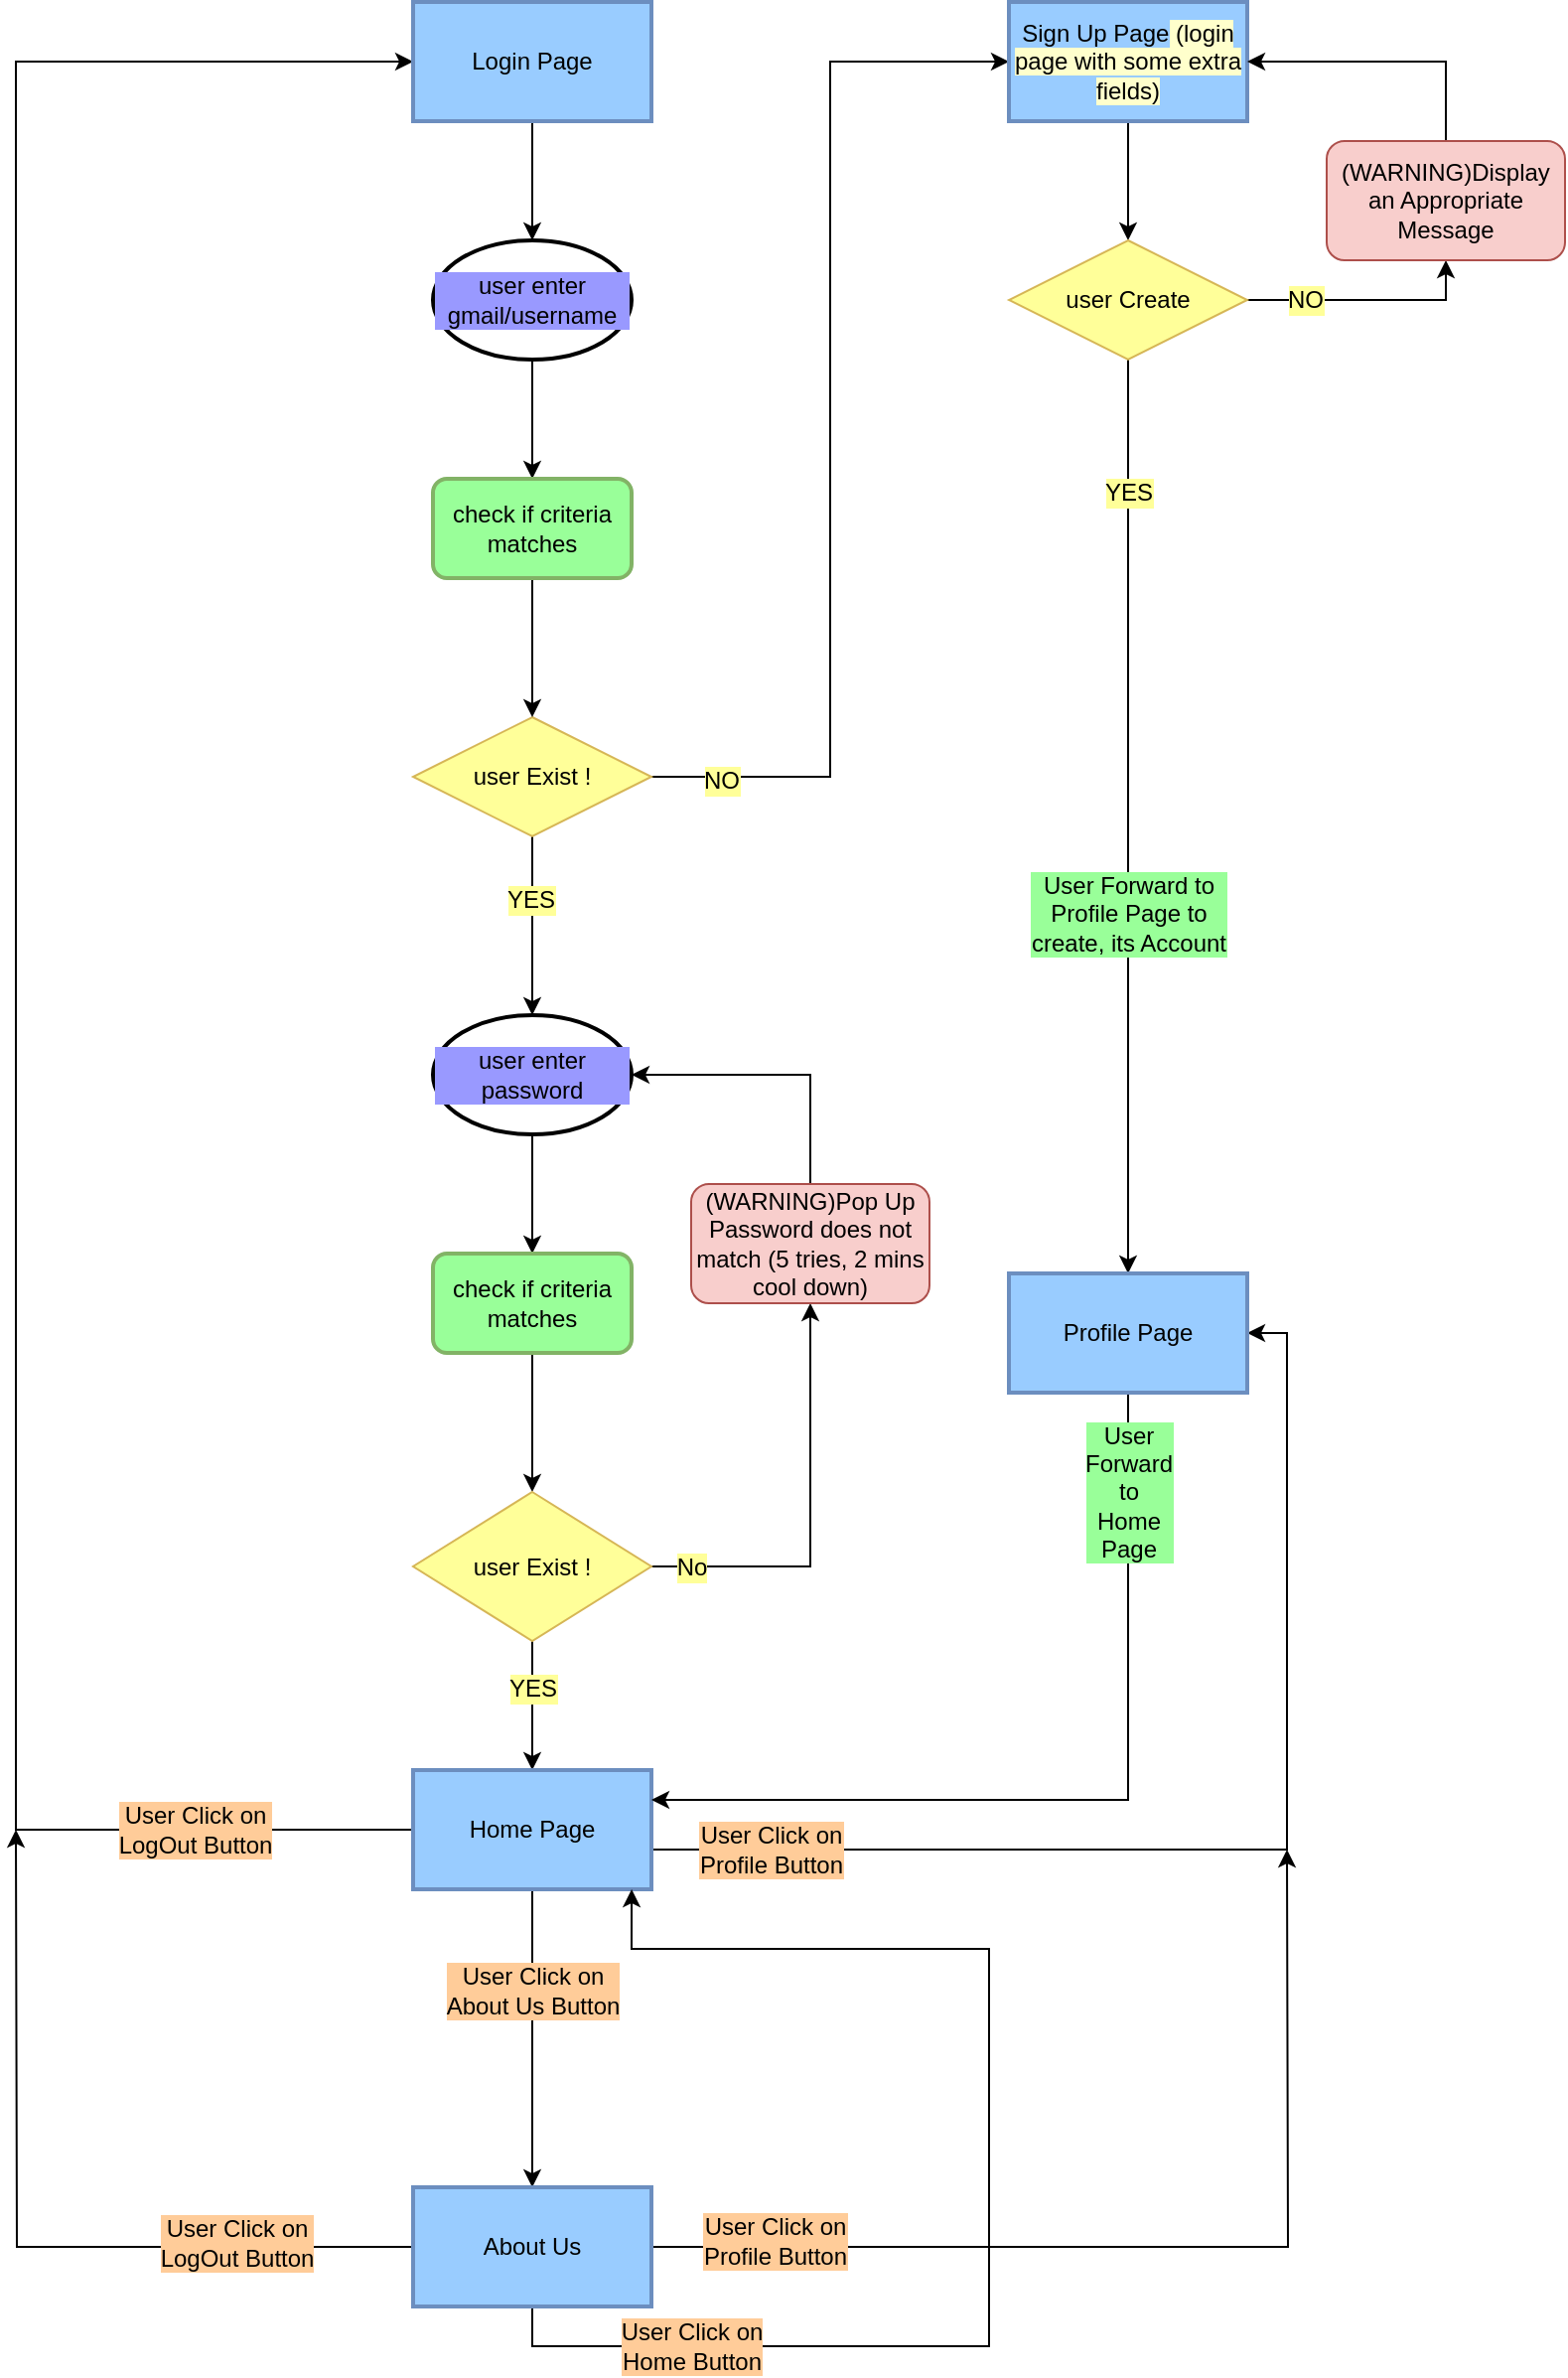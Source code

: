 <mxfile version="12.3.2" type="device" pages="1"><diagram id="MRHEjCnrXFDZfwmtAC0H" name="Page-1"><mxGraphModel dx="1936" dy="1916" grid="1" gridSize="10" guides="1" tooltips="1" connect="1" arrows="1" fold="1" page="1" pageScale="1" pageWidth="850" pageHeight="1100" math="0" shadow="0"><root><mxCell id="0"/><mxCell id="1" parent="0"/><mxCell id="YeD5tqsKNKXQYDPqt0nX-7" style="edgeStyle=orthogonalEdgeStyle;rounded=0;orthogonalLoop=1;jettySize=auto;html=1;entryX=0.5;entryY=0;entryDx=0;entryDy=0;" parent="1" source="YeD5tqsKNKXQYDPqt0nX-1" target="YeD5tqsKNKXQYDPqt0nX-4" edge="1"><mxGeometry relative="1" as="geometry"/></mxCell><mxCell id="YeD5tqsKNKXQYDPqt0nX-1" value="user enter password" style="strokeWidth=2;html=1;shape=mxgraph.flowchart.start_1;whiteSpace=wrap;labelBackgroundColor=#9999FF;" parent="1" vertex="1"><mxGeometry x="10" y="300" width="100" height="60" as="geometry"/></mxCell><mxCell id="YeD5tqsKNKXQYDPqt0nX-8" style="edgeStyle=orthogonalEdgeStyle;rounded=0;orthogonalLoop=1;jettySize=auto;html=1;exitX=0.5;exitY=1;exitDx=0;exitDy=0;exitPerimeter=0;entryX=0.5;entryY=0;entryDx=0;entryDy=0;entryPerimeter=0;" parent="1" source="YeD5tqsKNKXQYDPqt0nX-2" target="YeD5tqsKNKXQYDPqt0nX-1" edge="1"><mxGeometry relative="1" as="geometry"/></mxCell><mxCell id="YeD5tqsKNKXQYDPqt0nX-9" value="&lt;span style=&quot;&quot;&gt;YES&lt;/span&gt;" style="text;html=1;resizable=0;points=[];align=center;verticalAlign=middle;labelBackgroundColor=#FFFF99;fontColor=#000000;" parent="YeD5tqsKNKXQYDPqt0nX-8" vertex="1" connectable="0"><mxGeometry x="-0.295" y="-1" relative="1" as="geometry"><mxPoint as="offset"/></mxGeometry></mxCell><mxCell id="YeD5tqsKNKXQYDPqt0nX-11" style="edgeStyle=orthogonalEdgeStyle;rounded=0;orthogonalLoop=1;jettySize=auto;html=1;exitX=0.5;exitY=1;exitDx=0;exitDy=0;entryX=0.5;entryY=0;entryDx=0;entryDy=0;exitPerimeter=0;" parent="1" source="JTPGHdAcYNmeZxcTR0S9-6" target="akqg609V1gHPxfoSeOOO-21" edge="1"><mxGeometry relative="1" as="geometry"><Array as="points"><mxPoint x="360" y="100"/><mxPoint x="360" y="100"/></Array><mxPoint x="360" y="160" as="targetPoint"/></mxGeometry></mxCell><mxCell id="YeD5tqsKNKXQYDPqt0nX-12" value="YES" style="text;html=1;resizable=0;points=[];align=center;verticalAlign=middle;labelBackgroundColor=#FFFF99;fontColor=#000000;" parent="YeD5tqsKNKXQYDPqt0nX-11" vertex="1" connectable="0"><mxGeometry x="-0.176" y="-4" relative="1" as="geometry"><mxPoint x="4" y="-122.5" as="offset"/></mxGeometry></mxCell><mxCell id="akqg609V1gHPxfoSeOOO-28" value="User Forward to &lt;br&gt;Profile Page to &lt;br&gt;create, its Account" style="text;html=1;align=center;verticalAlign=middle;resizable=0;points=[];;labelBackgroundColor=#99FF99;" parent="YeD5tqsKNKXQYDPqt0nX-11" vertex="1" connectable="0"><mxGeometry x="0.53" y="-1" relative="1" as="geometry"><mxPoint x="1" y="-73.5" as="offset"/></mxGeometry></mxCell><mxCell id="JTPGHdAcYNmeZxcTR0S9-2" style="edgeStyle=orthogonalEdgeStyle;rounded=0;orthogonalLoop=1;jettySize=auto;html=1;entryX=0;entryY=0.5;entryDx=0;entryDy=0;" edge="1" parent="1" source="YeD5tqsKNKXQYDPqt0nX-2" target="JTPGHdAcYNmeZxcTR0S9-1"><mxGeometry relative="1" as="geometry"><Array as="points"><mxPoint x="210" y="180"/><mxPoint x="210" y="-180"/></Array></mxGeometry></mxCell><mxCell id="JTPGHdAcYNmeZxcTR0S9-23" value="NO" style="text;html=1;align=center;verticalAlign=middle;resizable=0;points=[];;labelBackgroundColor=#FFFF99;" vertex="1" connectable="0" parent="JTPGHdAcYNmeZxcTR0S9-2"><mxGeometry x="-0.87" y="-2" relative="1" as="geometry"><mxPoint as="offset"/></mxGeometry></mxCell><mxCell id="YeD5tqsKNKXQYDPqt0nX-2" value="user Exist !" style="strokeWidth=1;html=1;shape=mxgraph.flowchart.decision;whiteSpace=wrap;strokeColor=#d6b656;fillColor=#FFFF99;" parent="1" vertex="1"><mxGeometry y="150" width="120" height="60" as="geometry"/></mxCell><mxCell id="akqg609V1gHPxfoSeOOO-3" style="edgeStyle=orthogonalEdgeStyle;rounded=0;orthogonalLoop=1;jettySize=auto;html=1;entryX=0.5;entryY=0;entryDx=0;entryDy=0;" parent="1" source="YeD5tqsKNKXQYDPqt0nX-4" target="akqg609V1gHPxfoSeOOO-2" edge="1"><mxGeometry relative="1" as="geometry"/></mxCell><mxCell id="YeD5tqsKNKXQYDPqt0nX-4" value="check if criteria matches" style="rounded=1;whiteSpace=wrap;html=1;absoluteArcSize=1;arcSize=14;strokeWidth=2;fillColor=#99FF99;strokeColor=#82b366;" parent="1" vertex="1"><mxGeometry x="10" y="420" width="100" height="50" as="geometry"/></mxCell><mxCell id="JTPGHdAcYNmeZxcTR0S9-19" style="edgeStyle=orthogonalEdgeStyle;rounded=0;orthogonalLoop=1;jettySize=auto;html=1;exitX=0.5;exitY=1;exitDx=0;exitDy=0;exitPerimeter=0;entryX=0.5;entryY=0;entryDx=0;entryDy=0;" edge="1" parent="1" source="YeD5tqsKNKXQYDPqt0nX-6" target="JTPGHdAcYNmeZxcTR0S9-15"><mxGeometry relative="1" as="geometry"/></mxCell><mxCell id="YeD5tqsKNKXQYDPqt0nX-6" value="user enter gmail/username" style="strokeWidth=2;html=1;shape=mxgraph.flowchart.start_1;whiteSpace=wrap;labelBackgroundColor=#9999FF;" parent="1" vertex="1"><mxGeometry x="10" y="-90" width="100" height="60" as="geometry"/></mxCell><mxCell id="akqg609V1gHPxfoSeOOO-4" style="edgeStyle=orthogonalEdgeStyle;rounded=0;orthogonalLoop=1;jettySize=auto;html=1;entryX=0.5;entryY=1;entryDx=0;entryDy=0;" parent="1" source="akqg609V1gHPxfoSeOOO-2" target="akqg609V1gHPxfoSeOOO-7" edge="1"><mxGeometry relative="1" as="geometry"><mxPoint x="200" y="520" as="targetPoint"/></mxGeometry></mxCell><mxCell id="akqg609V1gHPxfoSeOOO-6" value="No" style="text;html=1;align=center;verticalAlign=middle;resizable=0;points=[];;labelBackgroundColor=#FFFF99;" parent="akqg609V1gHPxfoSeOOO-4" vertex="1" connectable="0"><mxGeometry x="-0.551" y="-2" relative="1" as="geometry"><mxPoint x="-27.5" y="-2" as="offset"/></mxGeometry></mxCell><mxCell id="JTPGHdAcYNmeZxcTR0S9-24" style="edgeStyle=orthogonalEdgeStyle;rounded=0;orthogonalLoop=1;jettySize=auto;html=1;entryX=0.5;entryY=0;entryDx=0;entryDy=0;" edge="1" parent="1" source="akqg609V1gHPxfoSeOOO-2" target="akqg609V1gHPxfoSeOOO-9"><mxGeometry relative="1" as="geometry"><Array as="points"><mxPoint x="60" y="660"/><mxPoint x="60" y="660"/></Array></mxGeometry></mxCell><mxCell id="JTPGHdAcYNmeZxcTR0S9-25" value="YES" style="text;html=1;align=center;verticalAlign=middle;resizable=0;points=[];;labelBackgroundColor=#FFFF99;" vertex="1" connectable="0" parent="JTPGHdAcYNmeZxcTR0S9-24"><mxGeometry x="0.385" y="-21" relative="1" as="geometry"><mxPoint x="21" y="-21" as="offset"/></mxGeometry></mxCell><mxCell id="akqg609V1gHPxfoSeOOO-2" value="user Exist !" style="rhombus;whiteSpace=wrap;html=1;fillColor=#FFFF99;strokeColor=#d6b656;strokeWidth=1;" parent="1" vertex="1"><mxGeometry y="540" width="120" height="75" as="geometry"/></mxCell><mxCell id="akqg609V1gHPxfoSeOOO-8" style="edgeStyle=orthogonalEdgeStyle;rounded=0;orthogonalLoop=1;jettySize=auto;html=1;entryX=1;entryY=0.5;entryDx=0;entryDy=0;entryPerimeter=0;" parent="1" source="akqg609V1gHPxfoSeOOO-7" target="YeD5tqsKNKXQYDPqt0nX-1" edge="1"><mxGeometry relative="1" as="geometry"><mxPoint x="200" y="250" as="targetPoint"/><Array as="points"><mxPoint x="200" y="330"/></Array></mxGeometry></mxCell><mxCell id="akqg609V1gHPxfoSeOOO-7" value="(WARNING)Pop Up&lt;br&gt;Password does not match (5 tries, 2 mins cool down)" style="rounded=1;whiteSpace=wrap;html=1;fillColor=#f8cecc;strokeColor=#AD4F4B;" parent="1" vertex="1"><mxGeometry x="140" y="385" width="120" height="60" as="geometry"/></mxCell><mxCell id="akqg609V1gHPxfoSeOOO-11" style="edgeStyle=orthogonalEdgeStyle;rounded=0;orthogonalLoop=1;jettySize=auto;html=1;entryX=1;entryY=0.5;entryDx=0;entryDy=0;" parent="1" source="akqg609V1gHPxfoSeOOO-9" target="akqg609V1gHPxfoSeOOO-21" edge="1"><mxGeometry relative="1" as="geometry"><mxPoint x="380" y="710" as="targetPoint"/><Array as="points"><mxPoint x="440" y="720"/><mxPoint x="440" y="460"/></Array></mxGeometry></mxCell><mxCell id="akqg609V1gHPxfoSeOOO-14" value="User Click on &lt;br&gt;Profile Button" style="text;html=1;align=center;verticalAlign=middle;resizable=0;points=[];;labelBackgroundColor=#FFCC99;" parent="akqg609V1gHPxfoSeOOO-11" vertex="1" connectable="0"><mxGeometry x="-0.092" y="1" relative="1" as="geometry"><mxPoint x="-213" y="1" as="offset"/></mxGeometry></mxCell><mxCell id="akqg609V1gHPxfoSeOOO-12" style="edgeStyle=orthogonalEdgeStyle;rounded=0;orthogonalLoop=1;jettySize=auto;html=1;entryX=0.5;entryY=0;entryDx=0;entryDy=0;" parent="1" source="akqg609V1gHPxfoSeOOO-9" target="akqg609V1gHPxfoSeOOO-30" edge="1"><mxGeometry relative="1" as="geometry"><mxPoint x="60" y="850" as="targetPoint"/></mxGeometry></mxCell><mxCell id="akqg609V1gHPxfoSeOOO-15" value="User Click on &lt;br&gt;About Us Button" style="text;html=1;align=center;verticalAlign=middle;resizable=0;points=[];;labelBackgroundColor=#FFCC99;" parent="akqg609V1gHPxfoSeOOO-12" vertex="1" connectable="0"><mxGeometry x="-0.182" y="3" relative="1" as="geometry"><mxPoint x="-3" y="-11" as="offset"/></mxGeometry></mxCell><mxCell id="akqg609V1gHPxfoSeOOO-13" style="edgeStyle=orthogonalEdgeStyle;rounded=0;orthogonalLoop=1;jettySize=auto;html=1;entryX=0;entryY=0.5;entryDx=0;entryDy=0;" parent="1" source="akqg609V1gHPxfoSeOOO-9" target="akqg609V1gHPxfoSeOOO-17" edge="1"><mxGeometry relative="1" as="geometry"><mxPoint x="-80" y="-80" as="targetPoint"/><Array as="points"><mxPoint x="-200" y="710"/><mxPoint x="-200" y="-180"/></Array></mxGeometry></mxCell><mxCell id="akqg609V1gHPxfoSeOOO-16" value="User Click on &lt;br&gt;LogOut Button" style="text;html=1;align=center;verticalAlign=middle;resizable=0;points=[];;labelBackgroundColor=#FFCC99;" parent="akqg609V1gHPxfoSeOOO-13" vertex="1" connectable="0"><mxGeometry x="0.333" y="2" relative="1" as="geometry"><mxPoint x="92" y="660" as="offset"/></mxGeometry></mxCell><mxCell id="akqg609V1gHPxfoSeOOO-9" value="Home Page" style="rounded=0;whiteSpace=wrap;html=1;strokeWidth=2;fillColor=#99CCFF;strokeColor=#6C8EBF;" parent="1" vertex="1"><mxGeometry y="680" width="120" height="60" as="geometry"/></mxCell><mxCell id="JTPGHdAcYNmeZxcTR0S9-18" style="edgeStyle=orthogonalEdgeStyle;rounded=0;orthogonalLoop=1;jettySize=auto;html=1;exitX=0.5;exitY=1;exitDx=0;exitDy=0;" edge="1" parent="1" source="akqg609V1gHPxfoSeOOO-17" target="YeD5tqsKNKXQYDPqt0nX-6"><mxGeometry relative="1" as="geometry"/></mxCell><mxCell id="akqg609V1gHPxfoSeOOO-17" value="Login Page" style="rounded=0;whiteSpace=wrap;html=1;strokeWidth=2;fillColor=#99CCFF;strokeColor=#6C8EBF;" parent="1" vertex="1"><mxGeometry y="-210" width="120" height="60" as="geometry"/></mxCell><mxCell id="akqg609V1gHPxfoSeOOO-23" style="edgeStyle=orthogonalEdgeStyle;rounded=0;orthogonalLoop=1;jettySize=auto;html=1;entryX=1;entryY=0.25;entryDx=0;entryDy=0;" parent="1" source="akqg609V1gHPxfoSeOOO-21" target="akqg609V1gHPxfoSeOOO-9" edge="1"><mxGeometry relative="1" as="geometry"><Array as="points"><mxPoint x="360" y="695"/></Array></mxGeometry></mxCell><mxCell id="akqg609V1gHPxfoSeOOO-24" value="&lt;span style=&quot;white-space: normal;&quot;&gt;User Forward to Home Page&lt;/span&gt;" style="text;html=1;align=center;verticalAlign=middle;resizable=0;points=[];;labelBackgroundColor=#99FF99;fontColor=#000000;" parent="akqg609V1gHPxfoSeOOO-23" vertex="1" connectable="0"><mxGeometry x="-0.563" y="1" relative="1" as="geometry"><mxPoint x="-1" y="-47.5" as="offset"/></mxGeometry></mxCell><mxCell id="akqg609V1gHPxfoSeOOO-21" value="Profile Page" style="rounded=0;whiteSpace=wrap;html=1;strokeWidth=2;fillColor=#99CCFF;strokeColor=#6C8EBF;" parent="1" vertex="1"><mxGeometry x="300" y="430" width="120" height="60" as="geometry"/></mxCell><mxCell id="akqg609V1gHPxfoSeOOO-31" style="edgeStyle=orthogonalEdgeStyle;rounded=0;orthogonalLoop=1;jettySize=auto;html=1;exitX=0.5;exitY=1;exitDx=0;exitDy=0;entryX=0.917;entryY=1;entryDx=0;entryDy=0;entryPerimeter=0;" parent="1" source="akqg609V1gHPxfoSeOOO-30" target="akqg609V1gHPxfoSeOOO-9" edge="1"><mxGeometry relative="1" as="geometry"><mxPoint x="70" y="970" as="targetPoint"/><Array as="points"><mxPoint x="60" y="970"/><mxPoint x="290" y="970"/><mxPoint x="290" y="770"/><mxPoint x="110" y="770"/></Array></mxGeometry></mxCell><mxCell id="akqg609V1gHPxfoSeOOO-32" style="edgeStyle=orthogonalEdgeStyle;rounded=0;orthogonalLoop=1;jettySize=auto;html=1;exitX=0;exitY=0.5;exitDx=0;exitDy=0;" parent="1" source="akqg609V1gHPxfoSeOOO-30" edge="1"><mxGeometry relative="1" as="geometry"><mxPoint x="-200" y="710" as="targetPoint"/></mxGeometry></mxCell><mxCell id="akqg609V1gHPxfoSeOOO-33" style="edgeStyle=orthogonalEdgeStyle;rounded=0;orthogonalLoop=1;jettySize=auto;html=1;exitX=1;exitY=0.5;exitDx=0;exitDy=0;" parent="1" source="akqg609V1gHPxfoSeOOO-30" edge="1"><mxGeometry relative="1" as="geometry"><mxPoint x="440" y="720" as="targetPoint"/></mxGeometry></mxCell><mxCell id="akqg609V1gHPxfoSeOOO-30" value="About Us" style="rounded=0;whiteSpace=wrap;html=1;strokeWidth=2;fillColor=#99CCFF;strokeColor=#6C8EBF;" parent="1" vertex="1"><mxGeometry y="890" width="120" height="60" as="geometry"/></mxCell><mxCell id="akqg609V1gHPxfoSeOOO-34" value="User Click on &lt;br&gt;LogOut Button" style="text;html=1;align=center;verticalAlign=middle;resizable=0;points=[];;labelBackgroundColor=#FFCC99;" parent="1" vertex="1" connectable="0"><mxGeometry x="0.333" y="2" relative="1" as="geometry"><mxPoint x="-89" y="918" as="offset"/></mxGeometry></mxCell><mxCell id="akqg609V1gHPxfoSeOOO-40" value="User Click on &lt;br&gt;Profile Button" style="text;html=1;align=center;verticalAlign=middle;resizable=0;points=[];;labelBackgroundColor=#FFCC99;" parent="1" vertex="1" connectable="0"><mxGeometry x="-0.092" y="1" relative="1" as="geometry"><mxPoint x="181.5" y="916.5" as="offset"/></mxGeometry></mxCell><mxCell id="akqg609V1gHPxfoSeOOO-41" value="User Click on &lt;br&gt;Home Button" style="text;html=1;align=center;verticalAlign=middle;resizable=0;points=[];;labelBackgroundColor=#FFCC99;" parent="1" vertex="1" connectable="0"><mxGeometry x="-0.092" y="1" relative="1" as="geometry"><mxPoint x="140" y="970" as="offset"/></mxGeometry></mxCell><mxCell id="JTPGHdAcYNmeZxcTR0S9-8" style="edgeStyle=orthogonalEdgeStyle;rounded=0;orthogonalLoop=1;jettySize=auto;html=1;entryX=0.5;entryY=0;entryDx=0;entryDy=0;entryPerimeter=0;" edge="1" parent="1" source="JTPGHdAcYNmeZxcTR0S9-1" target="JTPGHdAcYNmeZxcTR0S9-6"><mxGeometry relative="1" as="geometry"/></mxCell><mxCell id="JTPGHdAcYNmeZxcTR0S9-1" value="Sign Up Page&lt;span style=&quot;background-color: rgb(255 , 255 , 204)&quot;&gt; (login page with some extra fields)&lt;/span&gt;" style="rounded=0;whiteSpace=wrap;html=1;strokeWidth=2;fillColor=#99CCFF;strokeColor=#6C8EBF;" vertex="1" parent="1"><mxGeometry x="300" y="-210" width="120" height="60" as="geometry"/></mxCell><mxCell id="JTPGHdAcYNmeZxcTR0S9-9" style="edgeStyle=orthogonalEdgeStyle;rounded=0;orthogonalLoop=1;jettySize=auto;html=1;entryX=0.5;entryY=1;entryDx=0;entryDy=0;" edge="1" parent="1" source="JTPGHdAcYNmeZxcTR0S9-6" target="JTPGHdAcYNmeZxcTR0S9-11"><mxGeometry relative="1" as="geometry"><mxPoint x="490" y="-80" as="targetPoint"/><Array as="points"><mxPoint x="520" y="-60"/></Array></mxGeometry></mxCell><mxCell id="JTPGHdAcYNmeZxcTR0S9-10" value="NO" style="text;html=1;align=center;verticalAlign=middle;resizable=0;points=[];;labelBackgroundColor=#FFFF99;" vertex="1" connectable="0" parent="JTPGHdAcYNmeZxcTR0S9-9"><mxGeometry x="-0.668" y="-2" relative="1" as="geometry"><mxPoint x="8.5" y="-2" as="offset"/></mxGeometry></mxCell><mxCell id="JTPGHdAcYNmeZxcTR0S9-6" value="user Create" style="strokeWidth=1;html=1;shape=mxgraph.flowchart.decision;whiteSpace=wrap;fillColor=#FFFF99;strokeColor=#d6b656;" vertex="1" parent="1"><mxGeometry x="300" y="-90" width="120" height="60" as="geometry"/></mxCell><mxCell id="JTPGHdAcYNmeZxcTR0S9-12" style="edgeStyle=orthogonalEdgeStyle;rounded=0;orthogonalLoop=1;jettySize=auto;html=1;entryX=1;entryY=0.5;entryDx=0;entryDy=0;" edge="1" parent="1" source="JTPGHdAcYNmeZxcTR0S9-11" target="JTPGHdAcYNmeZxcTR0S9-1"><mxGeometry relative="1" as="geometry"><Array as="points"><mxPoint x="520" y="-180"/></Array></mxGeometry></mxCell><mxCell id="JTPGHdAcYNmeZxcTR0S9-11" value="(WARNING)Display an Appropriate &lt;br&gt;Message" style="rounded=1;whiteSpace=wrap;html=1;fillColor=#f8cecc;strokeColor=#AD4F4B;" vertex="1" parent="1"><mxGeometry x="460" y="-140" width="120" height="60" as="geometry"/></mxCell><mxCell id="JTPGHdAcYNmeZxcTR0S9-22" style="edgeStyle=orthogonalEdgeStyle;rounded=0;orthogonalLoop=1;jettySize=auto;html=1;" edge="1" parent="1" source="JTPGHdAcYNmeZxcTR0S9-15" target="YeD5tqsKNKXQYDPqt0nX-2"><mxGeometry relative="1" as="geometry"/></mxCell><mxCell id="JTPGHdAcYNmeZxcTR0S9-15" value="check if criteria matches" style="rounded=1;whiteSpace=wrap;html=1;absoluteArcSize=1;arcSize=14;strokeWidth=2;fillColor=#99FF99;strokeColor=#82b366;" vertex="1" parent="1"><mxGeometry x="10" y="30" width="100" height="50" as="geometry"/></mxCell></root></mxGraphModel></diagram></mxfile>